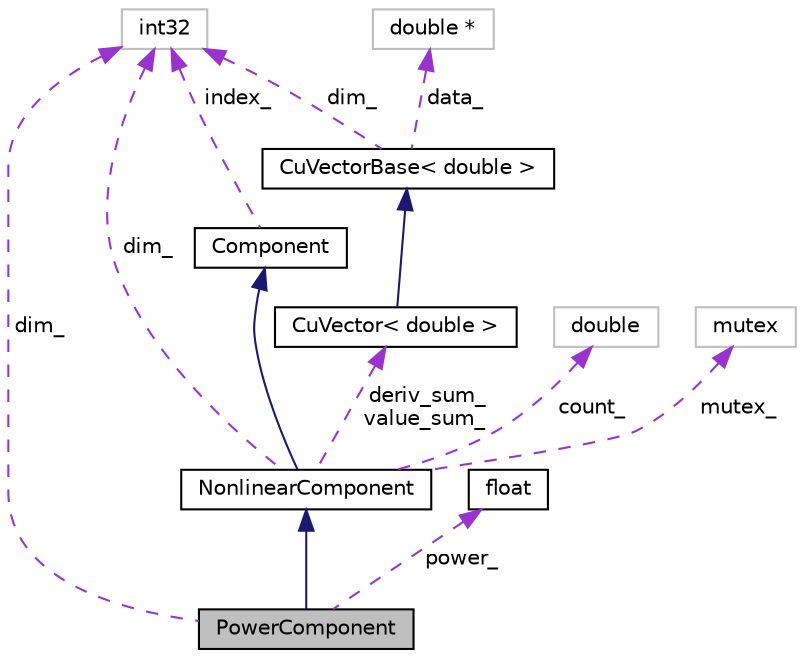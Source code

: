 digraph "PowerComponent"
{
  edge [fontname="Helvetica",fontsize="10",labelfontname="Helvetica",labelfontsize="10"];
  node [fontname="Helvetica",fontsize="10",shape=record];
  Node3 [label="PowerComponent",height=0.2,width=0.4,color="black", fillcolor="grey75", style="filled", fontcolor="black"];
  Node4 -> Node3 [dir="back",color="midnightblue",fontsize="10",style="solid",fontname="Helvetica"];
  Node4 [label="NonlinearComponent",height=0.2,width=0.4,color="black", fillcolor="white", style="filled",URL="$classkaldi_1_1nnet2_1_1NonlinearComponent.html",tooltip="This kind of Component is a base-class for things like sigmoid and softmax. "];
  Node5 -> Node4 [dir="back",color="midnightblue",fontsize="10",style="solid",fontname="Helvetica"];
  Node5 [label="Component",height=0.2,width=0.4,color="black", fillcolor="white", style="filled",URL="$classkaldi_1_1nnet2_1_1Component.html",tooltip="Abstract class, basic element of the network, it is a box with defined inputs, outputs, and tranformation functions interface. "];
  Node6 -> Node5 [dir="back",color="darkorchid3",fontsize="10",style="dashed",label=" index_" ,fontname="Helvetica"];
  Node6 [label="int32",height=0.2,width=0.4,color="grey75", fillcolor="white", style="filled"];
  Node7 -> Node4 [dir="back",color="darkorchid3",fontsize="10",style="dashed",label=" count_" ,fontname="Helvetica"];
  Node7 [label="double",height=0.2,width=0.4,color="grey75", fillcolor="white", style="filled"];
  Node8 -> Node4 [dir="back",color="darkorchid3",fontsize="10",style="dashed",label=" mutex_" ,fontname="Helvetica"];
  Node8 [label="mutex",height=0.2,width=0.4,color="grey75", fillcolor="white", style="filled"];
  Node9 -> Node4 [dir="back",color="darkorchid3",fontsize="10",style="dashed",label=" deriv_sum_\nvalue_sum_" ,fontname="Helvetica"];
  Node9 [label="CuVector\< double \>",height=0.2,width=0.4,color="black", fillcolor="white", style="filled",URL="$classkaldi_1_1CuVector.html"];
  Node10 -> Node9 [dir="back",color="midnightblue",fontsize="10",style="solid",fontname="Helvetica"];
  Node10 [label="CuVectorBase\< double \>",height=0.2,width=0.4,color="black", fillcolor="white", style="filled",URL="$classkaldi_1_1CuVectorBase.html"];
  Node11 -> Node10 [dir="back",color="darkorchid3",fontsize="10",style="dashed",label=" data_" ,fontname="Helvetica"];
  Node11 [label="double *",height=0.2,width=0.4,color="grey75", fillcolor="white", style="filled"];
  Node6 -> Node10 [dir="back",color="darkorchid3",fontsize="10",style="dashed",label=" dim_" ,fontname="Helvetica"];
  Node6 -> Node4 [dir="back",color="darkorchid3",fontsize="10",style="dashed",label=" dim_" ,fontname="Helvetica"];
  Node12 -> Node3 [dir="back",color="darkorchid3",fontsize="10",style="dashed",label=" power_" ,fontname="Helvetica"];
  Node12 [label="float",height=0.2,width=0.4,color="black", fillcolor="white", style="filled",URL="$classfloat.html"];
  Node6 -> Node3 [dir="back",color="darkorchid3",fontsize="10",style="dashed",label=" dim_" ,fontname="Helvetica"];
}
